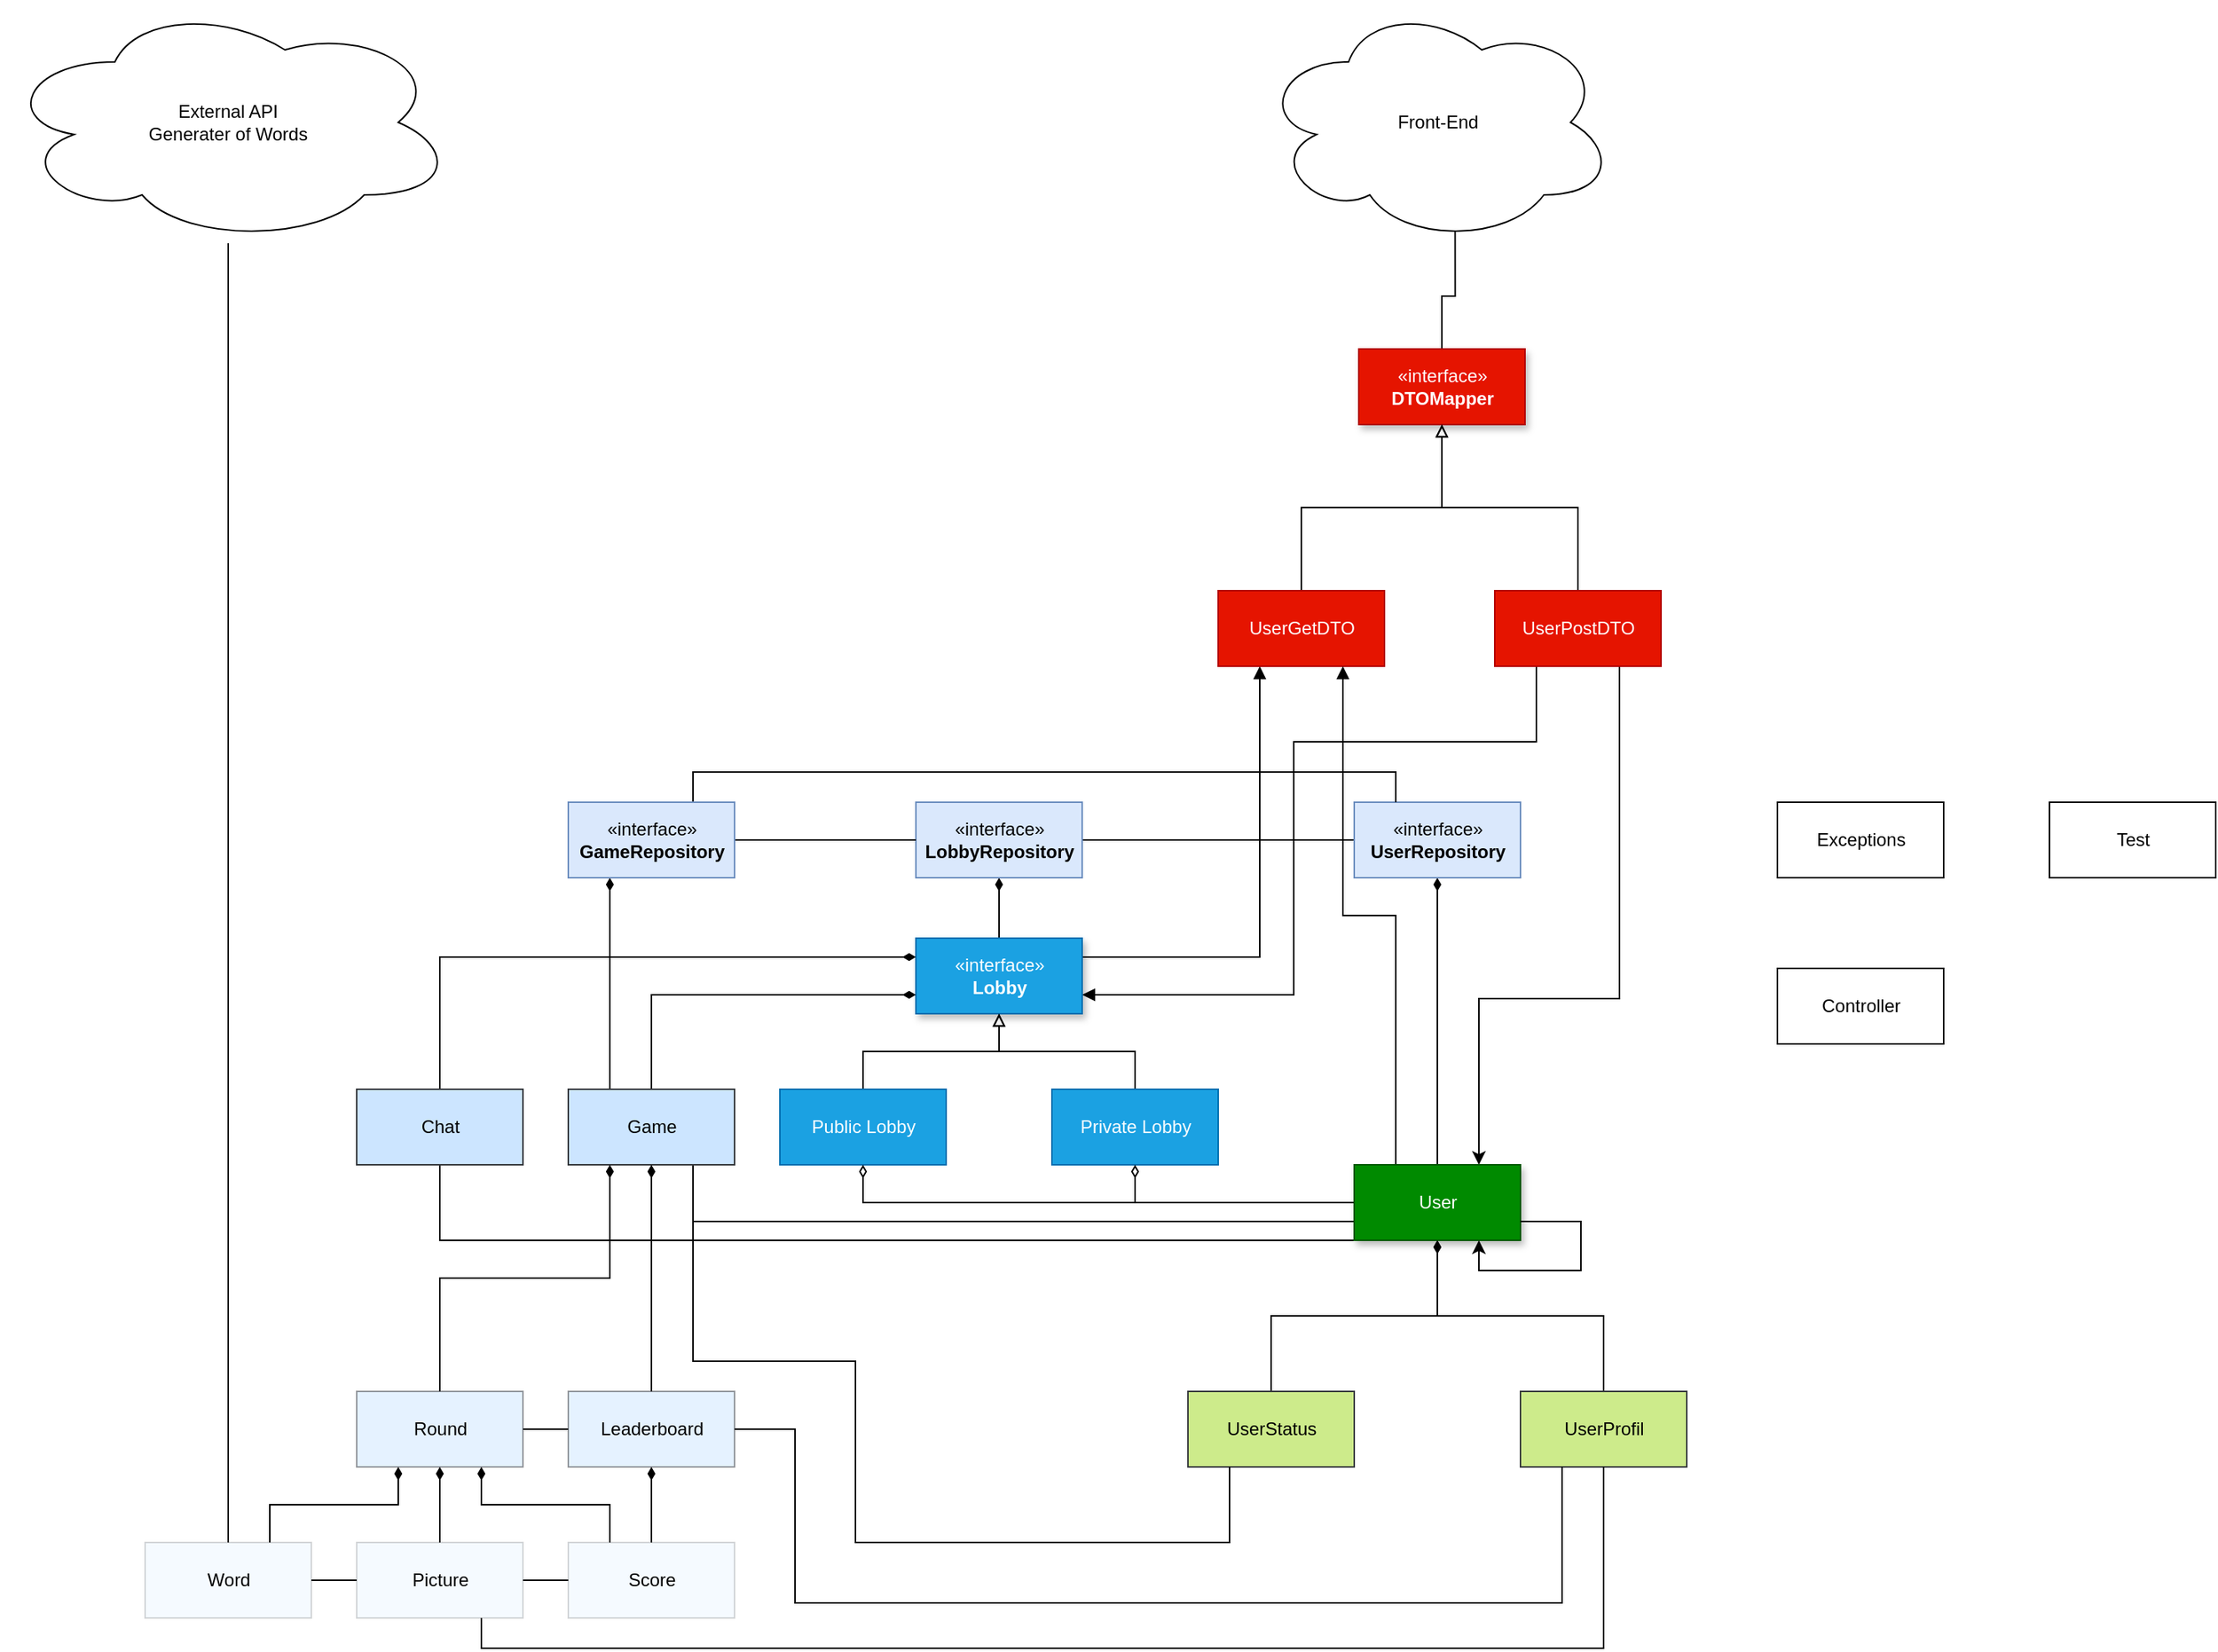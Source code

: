 <mxfile version="14.4.9" type="github"><diagram id="YvY79q9jnlDNsC0K_Bes" name="Page-1"><mxGraphModel dx="2249" dy="762" grid="1" gridSize="10" guides="1" tooltips="1" connect="1" arrows="1" fold="1" page="1" pageScale="1" pageWidth="827" pageHeight="1169" math="0" shadow="0"><root><mxCell id="0"/><mxCell id="1" parent="0"/><mxCell id="FnKTrmKHHfj_CfBy9S3K-25" value="Object" style="html=1;" parent="1" vertex="1"><mxGeometry x="460" y="660" width="110" height="50" as="geometry"/></mxCell><mxCell id="FnKTrmKHHfj_CfBy9S3K-45" style="edgeStyle=orthogonalEdgeStyle;rounded=0;orthogonalLoop=1;jettySize=auto;html=1;exitX=0.5;exitY=0;exitDx=0;exitDy=0;entryX=0.5;entryY=1;entryDx=0;entryDy=0;endArrow=diamondThin;endFill=1;" parent="1" source="FnKTrmKHHfj_CfBy9S3K-26" target="FnKTrmKHHfj_CfBy9S3K-44" edge="1"><mxGeometry relative="1" as="geometry"/></mxCell><mxCell id="FnKTrmKHHfj_CfBy9S3K-59" style="edgeStyle=orthogonalEdgeStyle;rounded=0;orthogonalLoop=1;jettySize=auto;html=1;exitX=1;exitY=0.25;exitDx=0;exitDy=0;entryX=0.25;entryY=1;entryDx=0;entryDy=0;endArrow=block;endFill=1;" parent="1" source="FnKTrmKHHfj_CfBy9S3K-26" target="FnKTrmKHHfj_CfBy9S3K-38" edge="1"><mxGeometry relative="1" as="geometry"/></mxCell><mxCell id="FnKTrmKHHfj_CfBy9S3K-60" style="edgeStyle=orthogonalEdgeStyle;rounded=0;orthogonalLoop=1;jettySize=auto;html=1;exitX=1;exitY=0.75;exitDx=0;exitDy=0;entryX=0.25;entryY=1;entryDx=0;entryDy=0;endArrow=none;endFill=0;startArrow=block;startFill=1;" parent="1" source="FnKTrmKHHfj_CfBy9S3K-26" target="FnKTrmKHHfj_CfBy9S3K-39" edge="1"><mxGeometry relative="1" as="geometry"><Array as="points"><mxPoint x="710" y="698"/><mxPoint x="710" y="530"/><mxPoint x="871" y="530"/></Array></mxGeometry></mxCell><mxCell id="FnKTrmKHHfj_CfBy9S3K-26" value="«interface»&lt;br&gt;&lt;b&gt;Lobby&lt;/b&gt;" style="html=1;fillColor=#1ba1e2;strokeColor=#006EAF;fontColor=#ffffff;shadow=1;glass=0;sketch=0;" parent="1" vertex="1"><mxGeometry x="460" y="660" width="110" height="50" as="geometry"/></mxCell><mxCell id="FnKTrmKHHfj_CfBy9S3K-35" style="edgeStyle=orthogonalEdgeStyle;rounded=0;orthogonalLoop=1;jettySize=auto;html=1;exitX=0.5;exitY=0;exitDx=0;exitDy=0;entryX=0.5;entryY=1;entryDx=0;entryDy=0;endArrow=block;endFill=0;" parent="1" source="FnKTrmKHHfj_CfBy9S3K-27" target="FnKTrmKHHfj_CfBy9S3K-26" edge="1"><mxGeometry relative="1" as="geometry"><mxPoint x="550" y="730" as="targetPoint"/></mxGeometry></mxCell><mxCell id="FnKTrmKHHfj_CfBy9S3K-27" value="Private Lobby" style="html=1;fillColor=#1ba1e2;strokeColor=#006EAF;fontColor=#ffffff;" parent="1" vertex="1"><mxGeometry x="550" y="760" width="110" height="50" as="geometry"/></mxCell><mxCell id="FnKTrmKHHfj_CfBy9S3K-34" style="edgeStyle=orthogonalEdgeStyle;rounded=0;orthogonalLoop=1;jettySize=auto;html=1;exitX=0.5;exitY=0;exitDx=0;exitDy=0;entryX=0.5;entryY=1;entryDx=0;entryDy=0;endArrow=block;endFill=0;" parent="1" source="FnKTrmKHHfj_CfBy9S3K-28" target="FnKTrmKHHfj_CfBy9S3K-26" edge="1"><mxGeometry relative="1" as="geometry"/></mxCell><mxCell id="FnKTrmKHHfj_CfBy9S3K-28" value="Public Lobby" style="html=1;fillColor=#1ba1e2;strokeColor=#006EAF;fontColor=#ffffff;" parent="1" vertex="1"><mxGeometry x="370" y="760" width="110" height="50" as="geometry"/></mxCell><mxCell id="FnKTrmKHHfj_CfBy9S3K-49" style="edgeStyle=orthogonalEdgeStyle;rounded=0;orthogonalLoop=1;jettySize=auto;html=1;exitX=0.5;exitY=0;exitDx=0;exitDy=0;entryX=0.5;entryY=1;entryDx=0;entryDy=0;endArrow=diamondThin;endFill=1;" parent="1" source="FnKTrmKHHfj_CfBy9S3K-36" target="FnKTrmKHHfj_CfBy9S3K-42" edge="1"><mxGeometry relative="1" as="geometry"/></mxCell><mxCell id="FnKTrmKHHfj_CfBy9S3K-36" value="UserStatus" style="html=1;fillColor=#cdeb8b;strokeColor=#36393d;" parent="1" vertex="1"><mxGeometry x="640" y="960" width="110" height="50" as="geometry"/></mxCell><mxCell id="FnKTrmKHHfj_CfBy9S3K-54" style="edgeStyle=orthogonalEdgeStyle;rounded=0;orthogonalLoop=1;jettySize=auto;html=1;exitX=0.5;exitY=0;exitDx=0;exitDy=0;entryX=0.55;entryY=0.95;entryDx=0;entryDy=0;entryPerimeter=0;endArrow=none;endFill=0;" parent="1" source="FnKTrmKHHfj_CfBy9S3K-37" target="FnKTrmKHHfj_CfBy9S3K-52" edge="1"><mxGeometry relative="1" as="geometry"/></mxCell><mxCell id="FnKTrmKHHfj_CfBy9S3K-37" value="«interface»&lt;br&gt;&lt;b&gt;DTOMapper&lt;/b&gt;" style="html=1;fillColor=#e51400;strokeColor=#B20000;fontColor=#ffffff;shadow=1;" parent="1" vertex="1"><mxGeometry x="753" y="270" width="110" height="50" as="geometry"/></mxCell><mxCell id="FnKTrmKHHfj_CfBy9S3K-40" style="edgeStyle=orthogonalEdgeStyle;rounded=0;orthogonalLoop=1;jettySize=auto;html=1;exitX=0.5;exitY=0;exitDx=0;exitDy=0;entryX=0.5;entryY=1;entryDx=0;entryDy=0;endArrow=block;endFill=0;" parent="1" source="FnKTrmKHHfj_CfBy9S3K-38" target="FnKTrmKHHfj_CfBy9S3K-37" edge="1"><mxGeometry relative="1" as="geometry"/></mxCell><mxCell id="FnKTrmKHHfj_CfBy9S3K-38" value="UserGetDTO" style="html=1;fillColor=#e51400;strokeColor=#B20000;fontColor=#ffffff;" parent="1" vertex="1"><mxGeometry x="660" y="430" width="110" height="50" as="geometry"/></mxCell><mxCell id="FnKTrmKHHfj_CfBy9S3K-41" style="edgeStyle=orthogonalEdgeStyle;rounded=0;orthogonalLoop=1;jettySize=auto;html=1;exitX=0.5;exitY=0;exitDx=0;exitDy=0;endArrow=block;endFill=0;entryX=0.5;entryY=1;entryDx=0;entryDy=0;" parent="1" source="FnKTrmKHHfj_CfBy9S3K-39" target="FnKTrmKHHfj_CfBy9S3K-37" edge="1"><mxGeometry relative="1" as="geometry"><mxPoint x="843" y="350" as="targetPoint"/></mxGeometry></mxCell><mxCell id="FnKTrmKHHfj_CfBy9S3K-58" style="edgeStyle=orthogonalEdgeStyle;rounded=0;orthogonalLoop=1;jettySize=auto;html=1;exitX=0.75;exitY=1;exitDx=0;exitDy=0;entryX=0.75;entryY=0;entryDx=0;entryDy=0;endArrow=classic;endFill=1;startArrow=none;startFill=0;" parent="1" source="FnKTrmKHHfj_CfBy9S3K-39" target="FnKTrmKHHfj_CfBy9S3K-42" edge="1"><mxGeometry relative="1" as="geometry"><Array as="points"><mxPoint x="926" y="700"/><mxPoint x="833" y="700"/></Array></mxGeometry></mxCell><mxCell id="FnKTrmKHHfj_CfBy9S3K-39" value="UserPostDTO" style="html=1;fillColor=#e51400;strokeColor=#B20000;fontColor=#ffffff;" parent="1" vertex="1"><mxGeometry x="843" y="430" width="110" height="50" as="geometry"/></mxCell><mxCell id="FnKTrmKHHfj_CfBy9S3K-46" style="edgeStyle=orthogonalEdgeStyle;rounded=0;orthogonalLoop=1;jettySize=auto;html=1;exitX=0.5;exitY=0;exitDx=0;exitDy=0;entryX=0.5;entryY=1;entryDx=0;entryDy=0;endArrow=diamondThin;endFill=1;" parent="1" source="FnKTrmKHHfj_CfBy9S3K-42" target="FnKTrmKHHfj_CfBy9S3K-43" edge="1"><mxGeometry relative="1" as="geometry"/></mxCell><mxCell id="FnKTrmKHHfj_CfBy9S3K-47" style="edgeStyle=orthogonalEdgeStyle;rounded=0;orthogonalLoop=1;jettySize=auto;html=1;exitX=0;exitY=0.5;exitDx=0;exitDy=0;entryX=0.5;entryY=1;entryDx=0;entryDy=0;endArrow=diamondThin;endFill=0;" parent="1" source="FnKTrmKHHfj_CfBy9S3K-42" target="FnKTrmKHHfj_CfBy9S3K-27" edge="1"><mxGeometry relative="1" as="geometry"/></mxCell><mxCell id="FnKTrmKHHfj_CfBy9S3K-48" style="edgeStyle=orthogonalEdgeStyle;rounded=0;orthogonalLoop=1;jettySize=auto;html=1;exitX=0;exitY=0.5;exitDx=0;exitDy=0;entryX=0.5;entryY=1;entryDx=0;entryDy=0;endArrow=diamondThin;endFill=0;" parent="1" source="FnKTrmKHHfj_CfBy9S3K-42" target="FnKTrmKHHfj_CfBy9S3K-28" edge="1"><mxGeometry relative="1" as="geometry"/></mxCell><mxCell id="FnKTrmKHHfj_CfBy9S3K-93" style="edgeStyle=orthogonalEdgeStyle;rounded=0;orthogonalLoop=1;jettySize=auto;html=1;exitX=0;exitY=0.75;exitDx=0;exitDy=0;entryX=0.75;entryY=1;entryDx=0;entryDy=0;endArrow=none;endFill=0;" parent="1" source="FnKTrmKHHfj_CfBy9S3K-42" target="FnKTrmKHHfj_CfBy9S3K-67" edge="1"><mxGeometry relative="1" as="geometry"/></mxCell><mxCell id="FnKTrmKHHfj_CfBy9S3K-94" style="edgeStyle=orthogonalEdgeStyle;rounded=0;orthogonalLoop=1;jettySize=auto;html=1;exitX=0;exitY=1;exitDx=0;exitDy=0;entryX=0.5;entryY=1;entryDx=0;entryDy=0;endArrow=none;endFill=0;" parent="1" source="FnKTrmKHHfj_CfBy9S3K-42" target="FnKTrmKHHfj_CfBy9S3K-68" edge="1"><mxGeometry relative="1" as="geometry"><Array as="points"><mxPoint x="145" y="860"/></Array></mxGeometry></mxCell><mxCell id="FnKTrmKHHfj_CfBy9S3K-102" style="edgeStyle=orthogonalEdgeStyle;rounded=0;orthogonalLoop=1;jettySize=auto;html=1;exitX=0.25;exitY=0;exitDx=0;exitDy=0;entryX=0.75;entryY=1;entryDx=0;entryDy=0;startArrow=none;startFill=0;endArrow=block;endFill=1;" parent="1" source="FnKTrmKHHfj_CfBy9S3K-42" target="FnKTrmKHHfj_CfBy9S3K-38" edge="1"><mxGeometry relative="1" as="geometry"/></mxCell><mxCell id="FnKTrmKHHfj_CfBy9S3K-42" value="User" style="html=1;fillColor=#008a00;strokeColor=#005700;fontColor=#ffffff;shadow=1;" parent="1" vertex="1"><mxGeometry x="750" y="810" width="110" height="50" as="geometry"/></mxCell><mxCell id="FnKTrmKHHfj_CfBy9S3K-101" style="edgeStyle=orthogonalEdgeStyle;rounded=0;orthogonalLoop=1;jettySize=auto;html=1;exitX=0;exitY=0.5;exitDx=0;exitDy=0;entryX=1;entryY=0.5;entryDx=0;entryDy=0;endArrow=none;endFill=0;" parent="1" source="FnKTrmKHHfj_CfBy9S3K-43" target="FnKTrmKHHfj_CfBy9S3K-44" edge="1"><mxGeometry relative="1" as="geometry"/></mxCell><mxCell id="FnKTrmKHHfj_CfBy9S3K-43" value="«interface»&lt;br&gt;&lt;b&gt;UserRepository&lt;/b&gt;" style="html=1;fillColor=#dae8fc;strokeColor=#6c8ebf;" parent="1" vertex="1"><mxGeometry x="750" y="570" width="110" height="50" as="geometry"/></mxCell><mxCell id="FnKTrmKHHfj_CfBy9S3K-44" value="«interface»&lt;br&gt;&lt;b&gt;LobbyRepository&lt;/b&gt;" style="html=1;fillColor=#dae8fc;strokeColor=#6c8ebf;" parent="1" vertex="1"><mxGeometry x="460" y="570" width="110" height="50" as="geometry"/></mxCell><mxCell id="FnKTrmKHHfj_CfBy9S3K-52" value="Front-End" style="ellipse;shape=cloud;whiteSpace=wrap;html=1;align=center;" parent="1" vertex="1"><mxGeometry x="687.5" y="40" width="235" height="160" as="geometry"/></mxCell><mxCell id="FnKTrmKHHfj_CfBy9S3K-62" style="edgeStyle=orthogonalEdgeStyle;rounded=0;orthogonalLoop=1;jettySize=auto;html=1;exitX=0.5;exitY=0;exitDx=0;exitDy=0;entryX=0.5;entryY=1;entryDx=0;entryDy=0;endArrow=diamondThin;endFill=1;" parent="1" source="FnKTrmKHHfj_CfBy9S3K-61" target="FnKTrmKHHfj_CfBy9S3K-42" edge="1"><mxGeometry relative="1" as="geometry"/></mxCell><mxCell id="FnKTrmKHHfj_CfBy9S3K-61" value="UserProfil" style="html=1;fillColor=#cdeb8b;strokeColor=#36393d;" parent="1" vertex="1"><mxGeometry x="860" y="960" width="110" height="50" as="geometry"/></mxCell><mxCell id="FnKTrmKHHfj_CfBy9S3K-64" value="Test" style="html=1;" parent="1" vertex="1"><mxGeometry x="1210" y="570" width="110" height="50" as="geometry"/></mxCell><mxCell id="FnKTrmKHHfj_CfBy9S3K-65" value="Exceptions" style="html=1;" parent="1" vertex="1"><mxGeometry x="1030" y="570" width="110" height="50" as="geometry"/></mxCell><mxCell id="FnKTrmKHHfj_CfBy9S3K-66" value="Controller" style="html=1;" parent="1" vertex="1"><mxGeometry x="1030" y="680" width="110" height="50" as="geometry"/></mxCell><mxCell id="FnKTrmKHHfj_CfBy9S3K-69" style="edgeStyle=orthogonalEdgeStyle;rounded=0;orthogonalLoop=1;jettySize=auto;html=1;exitX=0.5;exitY=0;exitDx=0;exitDy=0;entryX=0;entryY=0.75;entryDx=0;entryDy=0;endArrow=diamondThin;endFill=1;" parent="1" source="FnKTrmKHHfj_CfBy9S3K-67" target="FnKTrmKHHfj_CfBy9S3K-26" edge="1"><mxGeometry relative="1" as="geometry"/></mxCell><mxCell id="FnKTrmKHHfj_CfBy9S3K-92" style="edgeStyle=orthogonalEdgeStyle;rounded=0;orthogonalLoop=1;jettySize=auto;html=1;exitX=0.75;exitY=1;exitDx=0;exitDy=0;entryX=0.25;entryY=1;entryDx=0;entryDy=0;endArrow=none;endFill=0;" parent="1" source="FnKTrmKHHfj_CfBy9S3K-67" target="FnKTrmKHHfj_CfBy9S3K-36" edge="1"><mxGeometry relative="1" as="geometry"><Array as="points"><mxPoint x="313" y="940"/><mxPoint x="420" y="940"/><mxPoint x="420" y="1060"/><mxPoint x="668" y="1060"/></Array></mxGeometry></mxCell><mxCell id="FnKTrmKHHfj_CfBy9S3K-98" style="edgeStyle=orthogonalEdgeStyle;rounded=0;orthogonalLoop=1;jettySize=auto;html=1;exitX=0.25;exitY=0;exitDx=0;exitDy=0;entryX=0.25;entryY=1;entryDx=0;entryDy=0;endArrow=diamondThin;endFill=1;" parent="1" source="FnKTrmKHHfj_CfBy9S3K-67" target="FnKTrmKHHfj_CfBy9S3K-97" edge="1"><mxGeometry relative="1" as="geometry"/></mxCell><mxCell id="FnKTrmKHHfj_CfBy9S3K-67" value="Game" style="html=1;fillColor=#cce5ff;strokeColor=#36393d;" parent="1" vertex="1"><mxGeometry x="230" y="760" width="110" height="50" as="geometry"/></mxCell><mxCell id="FnKTrmKHHfj_CfBy9S3K-70" style="edgeStyle=orthogonalEdgeStyle;rounded=0;orthogonalLoop=1;jettySize=auto;html=1;exitX=0.5;exitY=0;exitDx=0;exitDy=0;entryX=0;entryY=0.25;entryDx=0;entryDy=0;endArrow=diamondThin;endFill=1;" parent="1" source="FnKTrmKHHfj_CfBy9S3K-68" target="FnKTrmKHHfj_CfBy9S3K-26" edge="1"><mxGeometry relative="1" as="geometry"/></mxCell><mxCell id="FnKTrmKHHfj_CfBy9S3K-68" value="Chat" style="html=1;fillColor=#cce5ff;strokeColor=#36393d;" parent="1" vertex="1"><mxGeometry x="90" y="760" width="110" height="50" as="geometry"/></mxCell><mxCell id="FnKTrmKHHfj_CfBy9S3K-83" style="edgeStyle=orthogonalEdgeStyle;rounded=0;orthogonalLoop=1;jettySize=auto;html=1;exitX=1;exitY=0.5;exitDx=0;exitDy=0;entryX=0;entryY=0.5;entryDx=0;entryDy=0;endArrow=none;endFill=0;" parent="1" source="FnKTrmKHHfj_CfBy9S3K-71" target="FnKTrmKHHfj_CfBy9S3K-72" edge="1"><mxGeometry relative="1" as="geometry"/></mxCell><mxCell id="FnKTrmKHHfj_CfBy9S3K-84" style="edgeStyle=orthogonalEdgeStyle;rounded=0;orthogonalLoop=1;jettySize=auto;html=1;exitX=0.5;exitY=0;exitDx=0;exitDy=0;entryX=0.25;entryY=1;entryDx=0;entryDy=0;endArrow=diamondThin;endFill=1;" parent="1" source="FnKTrmKHHfj_CfBy9S3K-71" target="FnKTrmKHHfj_CfBy9S3K-67" edge="1"><mxGeometry relative="1" as="geometry"/></mxCell><mxCell id="FnKTrmKHHfj_CfBy9S3K-71" value="Round" style="html=1;fillColor=#cce5ff;strokeColor=#36393d;opacity=50;" parent="1" vertex="1"><mxGeometry x="90" y="960" width="110" height="50" as="geometry"/></mxCell><mxCell id="FnKTrmKHHfj_CfBy9S3K-73" style="edgeStyle=orthogonalEdgeStyle;rounded=0;orthogonalLoop=1;jettySize=auto;html=1;exitX=0.5;exitY=0;exitDx=0;exitDy=0;entryX=0.5;entryY=1;entryDx=0;entryDy=0;endArrow=diamondThin;endFill=1;" parent="1" source="FnKTrmKHHfj_CfBy9S3K-72" target="FnKTrmKHHfj_CfBy9S3K-67" edge="1"><mxGeometry relative="1" as="geometry"/></mxCell><mxCell id="FnKTrmKHHfj_CfBy9S3K-89" style="edgeStyle=orthogonalEdgeStyle;rounded=0;orthogonalLoop=1;jettySize=auto;html=1;exitX=1;exitY=0.5;exitDx=0;exitDy=0;entryX=0.25;entryY=1;entryDx=0;entryDy=0;endArrow=none;endFill=0;" parent="1" source="FnKTrmKHHfj_CfBy9S3K-72" target="FnKTrmKHHfj_CfBy9S3K-61" edge="1"><mxGeometry relative="1" as="geometry"><Array as="points"><mxPoint x="380" y="985"/><mxPoint x="380" y="1100"/><mxPoint x="888" y="1100"/></Array></mxGeometry></mxCell><mxCell id="FnKTrmKHHfj_CfBy9S3K-72" value="Leaderboard" style="html=1;fillColor=#cce5ff;strokeColor=#36393d;opacity=50;" parent="1" vertex="1"><mxGeometry x="230" y="960" width="110" height="50" as="geometry"/></mxCell><mxCell id="FnKTrmKHHfj_CfBy9S3K-81" style="edgeStyle=orthogonalEdgeStyle;rounded=0;orthogonalLoop=1;jettySize=auto;html=1;exitX=1;exitY=0.5;exitDx=0;exitDy=0;entryX=0;entryY=0.5;entryDx=0;entryDy=0;endArrow=none;endFill=0;" parent="1" source="FnKTrmKHHfj_CfBy9S3K-76" target="FnKTrmKHHfj_CfBy9S3K-77" edge="1"><mxGeometry relative="1" as="geometry"/></mxCell><mxCell id="FnKTrmKHHfj_CfBy9S3K-82" style="edgeStyle=orthogonalEdgeStyle;rounded=0;orthogonalLoop=1;jettySize=auto;html=1;exitX=0.5;exitY=0;exitDx=0;exitDy=0;entryX=0.5;entryY=1;entryDx=0;entryDy=0;endArrow=diamondThin;endFill=1;" parent="1" source="FnKTrmKHHfj_CfBy9S3K-76" target="FnKTrmKHHfj_CfBy9S3K-71" edge="1"><mxGeometry relative="1" as="geometry"/></mxCell><mxCell id="FnKTrmKHHfj_CfBy9S3K-88" style="edgeStyle=orthogonalEdgeStyle;rounded=0;orthogonalLoop=1;jettySize=auto;html=1;exitX=0.75;exitY=1;exitDx=0;exitDy=0;entryX=0.5;entryY=1;entryDx=0;entryDy=0;endArrow=none;endFill=0;" parent="1" source="FnKTrmKHHfj_CfBy9S3K-76" target="FnKTrmKHHfj_CfBy9S3K-61" edge="1"><mxGeometry relative="1" as="geometry"/></mxCell><mxCell id="FnKTrmKHHfj_CfBy9S3K-76" value="Picture" style="html=1;fillColor=#cce5ff;strokeColor=#36393d;opacity=20;" parent="1" vertex="1"><mxGeometry x="90" y="1060" width="110" height="50" as="geometry"/></mxCell><mxCell id="FnKTrmKHHfj_CfBy9S3K-86" style="edgeStyle=orthogonalEdgeStyle;rounded=0;orthogonalLoop=1;jettySize=auto;html=1;exitX=0.25;exitY=0;exitDx=0;exitDy=0;entryX=0.75;entryY=1;entryDx=0;entryDy=0;endArrow=diamondThin;endFill=1;" parent="1" source="FnKTrmKHHfj_CfBy9S3K-77" target="FnKTrmKHHfj_CfBy9S3K-71" edge="1"><mxGeometry relative="1" as="geometry"/></mxCell><mxCell id="FnKTrmKHHfj_CfBy9S3K-87" style="edgeStyle=orthogonalEdgeStyle;rounded=0;orthogonalLoop=1;jettySize=auto;html=1;exitX=0.5;exitY=0;exitDx=0;exitDy=0;entryX=0.5;entryY=1;entryDx=0;entryDy=0;endArrow=diamondThin;endFill=1;" parent="1" source="FnKTrmKHHfj_CfBy9S3K-77" target="FnKTrmKHHfj_CfBy9S3K-72" edge="1"><mxGeometry relative="1" as="geometry"/></mxCell><mxCell id="FnKTrmKHHfj_CfBy9S3K-77" value="Score" style="html=1;fillColor=#cce5ff;strokeColor=#36393d;opacity=20;" parent="1" vertex="1"><mxGeometry x="230" y="1060" width="110" height="50" as="geometry"/></mxCell><mxCell id="FnKTrmKHHfj_CfBy9S3K-80" style="edgeStyle=orthogonalEdgeStyle;rounded=0;orthogonalLoop=1;jettySize=auto;html=1;exitX=1;exitY=0.5;exitDx=0;exitDy=0;entryX=0;entryY=0.5;entryDx=0;entryDy=0;endArrow=none;endFill=0;" parent="1" source="FnKTrmKHHfj_CfBy9S3K-79" target="FnKTrmKHHfj_CfBy9S3K-76" edge="1"><mxGeometry relative="1" as="geometry"/></mxCell><mxCell id="FnKTrmKHHfj_CfBy9S3K-85" style="edgeStyle=orthogonalEdgeStyle;rounded=0;orthogonalLoop=1;jettySize=auto;html=1;exitX=0.75;exitY=0;exitDx=0;exitDy=0;entryX=0.25;entryY=1;entryDx=0;entryDy=0;endArrow=diamondThin;endFill=1;" parent="1" source="FnKTrmKHHfj_CfBy9S3K-79" target="FnKTrmKHHfj_CfBy9S3K-71" edge="1"><mxGeometry relative="1" as="geometry"/></mxCell><mxCell id="FnKTrmKHHfj_CfBy9S3K-91" style="edgeStyle=orthogonalEdgeStyle;rounded=0;orthogonalLoop=1;jettySize=auto;html=1;exitX=0.5;exitY=0;exitDx=0;exitDy=0;endArrow=none;endFill=0;" parent="1" source="FnKTrmKHHfj_CfBy9S3K-79" target="FnKTrmKHHfj_CfBy9S3K-90" edge="1"><mxGeometry relative="1" as="geometry"/></mxCell><mxCell id="FnKTrmKHHfj_CfBy9S3K-79" value="Word" style="html=1;fillColor=#cce5ff;strokeColor=#36393d;opacity=20;" parent="1" vertex="1"><mxGeometry x="-50" y="1060" width="110" height="50" as="geometry"/></mxCell><mxCell id="FnKTrmKHHfj_CfBy9S3K-90" value="External API&lt;br&gt;Generater of Words" style="ellipse;shape=cloud;whiteSpace=wrap;html=1;align=center;" parent="1" vertex="1"><mxGeometry x="-145" y="40" width="300" height="160" as="geometry"/></mxCell><mxCell id="FnKTrmKHHfj_CfBy9S3K-95" style="edgeStyle=orthogonalEdgeStyle;rounded=0;orthogonalLoop=1;jettySize=auto;html=1;exitX=1;exitY=0.75;exitDx=0;exitDy=0;entryX=0.75;entryY=1;entryDx=0;entryDy=0;endArrow=classic;endFill=1;" parent="1" source="FnKTrmKHHfj_CfBy9S3K-42" target="FnKTrmKHHfj_CfBy9S3K-42" edge="1"><mxGeometry relative="1" as="geometry"><Array as="points"><mxPoint x="900" y="848"/><mxPoint x="900" y="880"/><mxPoint x="833" y="880"/></Array></mxGeometry></mxCell><object label="" n="n" id="FnKTrmKHHfj_CfBy9S3K-99"><mxCell style="edgeStyle=orthogonalEdgeStyle;rounded=0;orthogonalLoop=1;jettySize=auto;html=1;exitX=1;exitY=0.5;exitDx=0;exitDy=0;entryX=0;entryY=0.5;entryDx=0;entryDy=0;endArrow=none;endFill=0;" parent="1" source="FnKTrmKHHfj_CfBy9S3K-97" target="FnKTrmKHHfj_CfBy9S3K-44" edge="1"><mxGeometry relative="1" as="geometry"/></mxCell></object><mxCell id="FnKTrmKHHfj_CfBy9S3K-100" style="edgeStyle=orthogonalEdgeStyle;rounded=0;orthogonalLoop=1;jettySize=auto;html=1;exitX=0.75;exitY=0;exitDx=0;exitDy=0;entryX=0.25;entryY=0;entryDx=0;entryDy=0;endArrow=none;endFill=0;" parent="1" source="FnKTrmKHHfj_CfBy9S3K-97" target="FnKTrmKHHfj_CfBy9S3K-43" edge="1"><mxGeometry relative="1" as="geometry"/></mxCell><mxCell id="FnKTrmKHHfj_CfBy9S3K-97" value="«interface»&lt;br&gt;&lt;b&gt;GameRepository&lt;/b&gt;" style="html=1;fillColor=#dae8fc;strokeColor=#6c8ebf;" parent="1" vertex="1"><mxGeometry x="230" y="570" width="110" height="50" as="geometry"/></mxCell></root></mxGraphModel></diagram></mxfile>